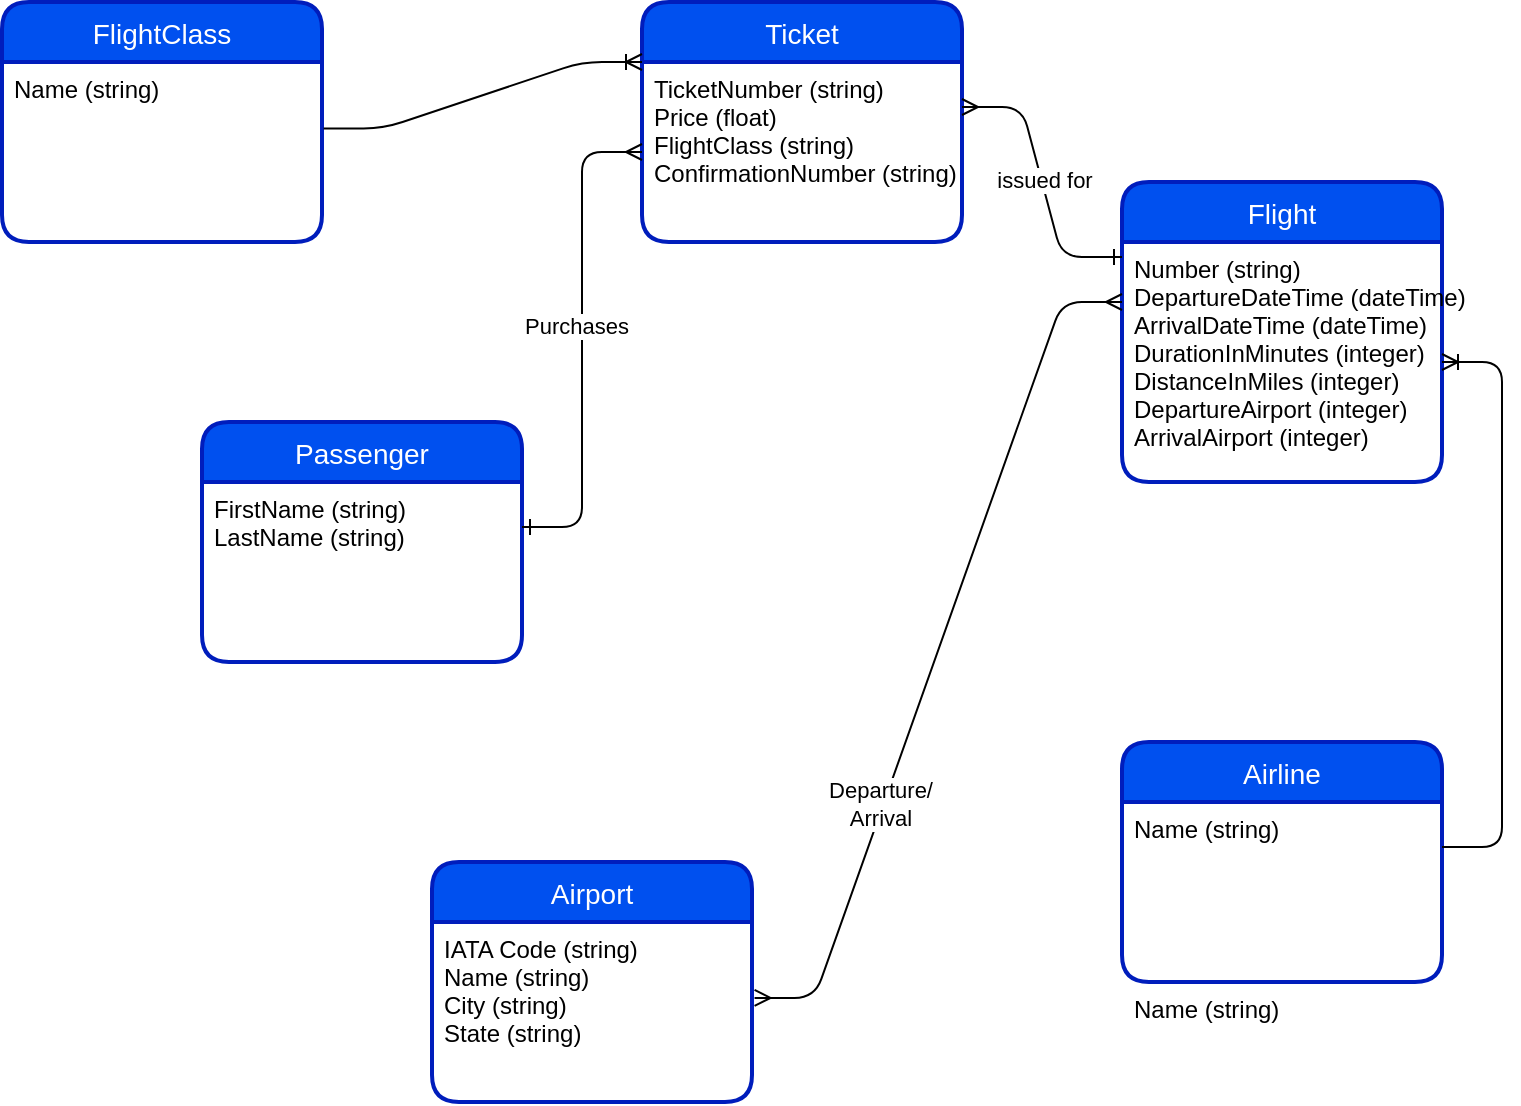 <mxfile version="14.1.8" type="device"><diagram id="tv1dHdL4UWJenZimEFrr" name="Page-1"><mxGraphModel dx="1038" dy="607" grid="1" gridSize="10" guides="1" tooltips="1" connect="1" arrows="1" fold="1" page="1" pageScale="1" pageWidth="850" pageHeight="1100" math="0" shadow="0"><root><mxCell id="0"/><mxCell id="1" parent="0"/><mxCell id="xEA1hVn2mtoauDbe1GRi-1" value="Passenger" style="swimlane;childLayout=stackLayout;horizontal=1;startSize=30;horizontalStack=0;rounded=1;fontSize=14;fontStyle=0;strokeWidth=2;resizeParent=0;resizeLast=1;shadow=0;dashed=0;align=center;fillColor=#0050ef;strokeColor=#001DBC;fontColor=#ffffff;" vertex="1" parent="1"><mxGeometry x="150" y="240" width="160" height="120" as="geometry"/></mxCell><mxCell id="xEA1hVn2mtoauDbe1GRi-2" value="FirstName (string)&#10;LastName (string)" style="align=left;strokeColor=none;fillColor=none;spacingLeft=4;fontSize=12;verticalAlign=top;resizable=0;rotatable=0;part=1;" vertex="1" parent="xEA1hVn2mtoauDbe1GRi-1"><mxGeometry y="30" width="160" height="90" as="geometry"/></mxCell><mxCell id="xEA1hVn2mtoauDbe1GRi-3" value="Flight" style="swimlane;childLayout=stackLayout;horizontal=1;startSize=30;horizontalStack=0;rounded=1;fontSize=14;fontStyle=0;strokeWidth=2;resizeParent=0;resizeLast=1;shadow=0;dashed=0;align=center;fillColor=#0050ef;strokeColor=#001DBC;fontColor=#ffffff;" vertex="1" parent="1"><mxGeometry x="610" y="120" width="160" height="150" as="geometry"/></mxCell><mxCell id="xEA1hVn2mtoauDbe1GRi-4" value="Number (string)&#10;DepartureDateTime (dateTime)&#10;ArrivalDateTime (dateTime)&#10;DurationInMinutes (integer)&#10;DistanceInMiles (integer)&#10;DepartureAirport (integer)&#10;ArrivalAirport (integer)" style="align=left;strokeColor=none;fillColor=none;spacingLeft=4;fontSize=12;verticalAlign=top;resizable=0;rotatable=0;part=1;" vertex="1" parent="xEA1hVn2mtoauDbe1GRi-3"><mxGeometry y="30" width="160" height="120" as="geometry"/></mxCell><mxCell id="xEA1hVn2mtoauDbe1GRi-7" value="Airport" style="swimlane;childLayout=stackLayout;horizontal=1;startSize=30;horizontalStack=0;rounded=1;fontSize=14;fontStyle=0;strokeWidth=2;resizeParent=0;resizeLast=1;shadow=0;dashed=0;align=center;fillColor=#0050ef;strokeColor=#001DBC;fontColor=#ffffff;" vertex="1" parent="1"><mxGeometry x="265" y="460" width="160" height="120" as="geometry"/></mxCell><mxCell id="xEA1hVn2mtoauDbe1GRi-8" value="IATA Code (string)&#10;Name (string)&#10;City (string)&#10;State (string)" style="align=left;strokeColor=none;fillColor=none;spacingLeft=4;fontSize=12;verticalAlign=top;resizable=0;rotatable=0;part=1;" vertex="1" parent="xEA1hVn2mtoauDbe1GRi-7"><mxGeometry y="30" width="160" height="90" as="geometry"/></mxCell><mxCell id="xEA1hVn2mtoauDbe1GRi-9" value="" style="edgeStyle=entityRelationEdgeStyle;fontSize=12;html=1;endArrow=ERmany;startArrow=ERmany;entryX=0;entryY=0.25;entryDx=0;entryDy=0;exitX=1.008;exitY=0.422;exitDx=0;exitDy=0;exitPerimeter=0;" edge="1" parent="1" source="xEA1hVn2mtoauDbe1GRi-8" target="xEA1hVn2mtoauDbe1GRi-4"><mxGeometry width="100" height="100" relative="1" as="geometry"><mxPoint x="460" y="330" as="sourcePoint"/><mxPoint x="560" y="230" as="targetPoint"/></mxGeometry></mxCell><mxCell id="xEA1hVn2mtoauDbe1GRi-10" value="Departure/&lt;br&gt;Arrival" style="edgeLabel;html=1;align=center;verticalAlign=middle;resizable=0;points=[];" vertex="1" connectable="0" parent="xEA1hVn2mtoauDbe1GRi-9"><mxGeometry x="-0.382" y="2" relative="1" as="geometry"><mxPoint as="offset"/></mxGeometry></mxCell><mxCell id="xEA1hVn2mtoauDbe1GRi-11" value="Ticket" style="swimlane;childLayout=stackLayout;horizontal=1;startSize=30;horizontalStack=0;rounded=1;fontSize=14;fontStyle=0;strokeWidth=2;resizeParent=0;resizeLast=1;shadow=0;dashed=0;align=center;fillColor=#0050ef;strokeColor=#001DBC;fontColor=#ffffff;" vertex="1" parent="1"><mxGeometry x="370" y="30" width="160" height="120" as="geometry"/></mxCell><mxCell id="xEA1hVn2mtoauDbe1GRi-12" value="TicketNumber (string)&#10;Price (float)&#10;FlightClass (string)&#10;ConfirmationNumber (string)" style="align=left;strokeColor=none;fillColor=none;spacingLeft=4;fontSize=12;verticalAlign=top;resizable=0;rotatable=0;part=1;" vertex="1" parent="xEA1hVn2mtoauDbe1GRi-11"><mxGeometry y="30" width="160" height="90" as="geometry"/></mxCell><mxCell id="xEA1hVn2mtoauDbe1GRi-14" value="" style="edgeStyle=entityRelationEdgeStyle;fontSize=12;html=1;endArrow=ERmany;startArrow=ERone;exitX=1;exitY=0.25;exitDx=0;exitDy=0;entryX=0;entryY=0.5;entryDx=0;entryDy=0;startFill=0;" edge="1" parent="1" source="xEA1hVn2mtoauDbe1GRi-2" target="xEA1hVn2mtoauDbe1GRi-12"><mxGeometry width="100" height="100" relative="1" as="geometry"><mxPoint x="250" y="180" as="sourcePoint"/><mxPoint x="350" y="80" as="targetPoint"/></mxGeometry></mxCell><mxCell id="xEA1hVn2mtoauDbe1GRi-15" value="Purchases" style="edgeLabel;html=1;align=center;verticalAlign=middle;resizable=0;points=[];" vertex="1" connectable="0" parent="xEA1hVn2mtoauDbe1GRi-14"><mxGeometry x="0.055" y="3" relative="1" as="geometry"><mxPoint as="offset"/></mxGeometry></mxCell><mxCell id="xEA1hVn2mtoauDbe1GRi-16" value="" style="edgeStyle=entityRelationEdgeStyle;fontSize=12;html=1;endArrow=ERmany;startArrow=ERone;entryX=1;entryY=0.25;entryDx=0;entryDy=0;exitX=0;exitY=0.25;exitDx=0;exitDy=0;endFill=0;startFill=0;" edge="1" parent="1" source="xEA1hVn2mtoauDbe1GRi-3" target="xEA1hVn2mtoauDbe1GRi-12"><mxGeometry width="100" height="100" relative="1" as="geometry"><mxPoint x="410" y="320" as="sourcePoint"/><mxPoint x="510" y="220" as="targetPoint"/></mxGeometry></mxCell><mxCell id="xEA1hVn2mtoauDbe1GRi-17" value="issued for" style="edgeLabel;html=1;align=center;verticalAlign=middle;resizable=0;points=[];" vertex="1" connectable="0" parent="xEA1hVn2mtoauDbe1GRi-16"><mxGeometry x="0.011" y="-1" relative="1" as="geometry"><mxPoint as="offset"/></mxGeometry></mxCell><mxCell id="xEA1hVn2mtoauDbe1GRi-18" value="Airline" style="swimlane;childLayout=stackLayout;horizontal=1;startSize=30;horizontalStack=0;rounded=1;fontSize=14;fontStyle=0;strokeWidth=2;resizeParent=0;resizeLast=1;shadow=0;dashed=0;align=center;fillColor=#0050ef;strokeColor=#001DBC;fontColor=#ffffff;" vertex="1" parent="1"><mxGeometry x="610" y="400" width="160" height="120" as="geometry"/></mxCell><mxCell id="xEA1hVn2mtoauDbe1GRi-19" value="Name (string)" style="align=left;strokeColor=none;fillColor=none;spacingLeft=4;fontSize=12;verticalAlign=top;resizable=0;rotatable=0;part=1;" vertex="1" parent="xEA1hVn2mtoauDbe1GRi-18"><mxGeometry y="30" width="160" height="90" as="geometry"/></mxCell><mxCell id="xEA1hVn2mtoauDbe1GRi-20" value="Name (string)" style="align=left;strokeColor=none;fillColor=none;spacingLeft=4;fontSize=12;verticalAlign=top;resizable=0;rotatable=0;part=1;" vertex="1" parent="xEA1hVn2mtoauDbe1GRi-18"><mxGeometry y="120" width="160" as="geometry"/></mxCell><mxCell id="xEA1hVn2mtoauDbe1GRi-21" value="" style="edgeStyle=entityRelationEdgeStyle;fontSize=12;html=1;endArrow=ERoneToMany;entryX=1;entryY=0.5;entryDx=0;entryDy=0;exitX=1;exitY=0.25;exitDx=0;exitDy=0;" edge="1" parent="1" source="xEA1hVn2mtoauDbe1GRi-19" target="xEA1hVn2mtoauDbe1GRi-4"><mxGeometry width="100" height="100" relative="1" as="geometry"><mxPoint x="680" y="370" as="sourcePoint"/><mxPoint x="780" y="270" as="targetPoint"/></mxGeometry></mxCell><mxCell id="xEA1hVn2mtoauDbe1GRi-23" value="FlightClass" style="swimlane;childLayout=stackLayout;horizontal=1;startSize=30;horizontalStack=0;rounded=1;fontSize=14;fontStyle=0;strokeWidth=2;resizeParent=0;resizeLast=1;shadow=0;dashed=0;align=center;fillColor=#0050ef;strokeColor=#001DBC;fontColor=#ffffff;" vertex="1" parent="1"><mxGeometry x="50" y="30" width="160" height="120" as="geometry"/></mxCell><mxCell id="xEA1hVn2mtoauDbe1GRi-24" value="Name (string)" style="align=left;strokeColor=none;fillColor=none;spacingLeft=4;fontSize=12;verticalAlign=top;resizable=0;rotatable=0;part=1;" vertex="1" parent="xEA1hVn2mtoauDbe1GRi-23"><mxGeometry y="30" width="160" height="90" as="geometry"/></mxCell><mxCell id="xEA1hVn2mtoauDbe1GRi-25" value="" style="edgeStyle=entityRelationEdgeStyle;fontSize=12;html=1;endArrow=ERoneToMany;entryX=0;entryY=0;entryDx=0;entryDy=0;exitX=1.005;exitY=0.369;exitDx=0;exitDy=0;exitPerimeter=0;" edge="1" parent="1" source="xEA1hVn2mtoauDbe1GRi-24" target="xEA1hVn2mtoauDbe1GRi-12"><mxGeometry width="100" height="100" relative="1" as="geometry"><mxPoint x="220" y="140" as="sourcePoint"/><mxPoint x="320" y="40" as="targetPoint"/></mxGeometry></mxCell></root></mxGraphModel></diagram></mxfile>
